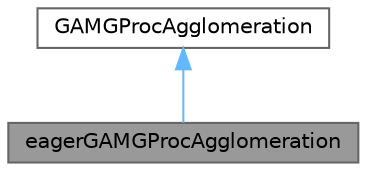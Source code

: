 digraph "eagerGAMGProcAgglomeration"
{
 // LATEX_PDF_SIZE
  bgcolor="transparent";
  edge [fontname=Helvetica,fontsize=10,labelfontname=Helvetica,labelfontsize=10];
  node [fontname=Helvetica,fontsize=10,shape=box,height=0.2,width=0.4];
  Node1 [id="Node000001",label="eagerGAMGProcAgglomeration",height=0.2,width=0.4,color="gray40", fillcolor="grey60", style="filled", fontcolor="black",tooltip="'Eager' processor agglomeration of GAMGAgglomerations: at every level agglomerates 'mergeLevels' numb..."];
  Node2 -> Node1 [id="edge1_Node000001_Node000002",dir="back",color="steelblue1",style="solid",tooltip=" "];
  Node2 [id="Node000002",label="GAMGProcAgglomeration",height=0.2,width=0.4,color="gray40", fillcolor="white", style="filled",URL="$classFoam_1_1GAMGProcAgglomeration.html",tooltip="Processor agglomeration of GAMGAgglomerations."];
}
